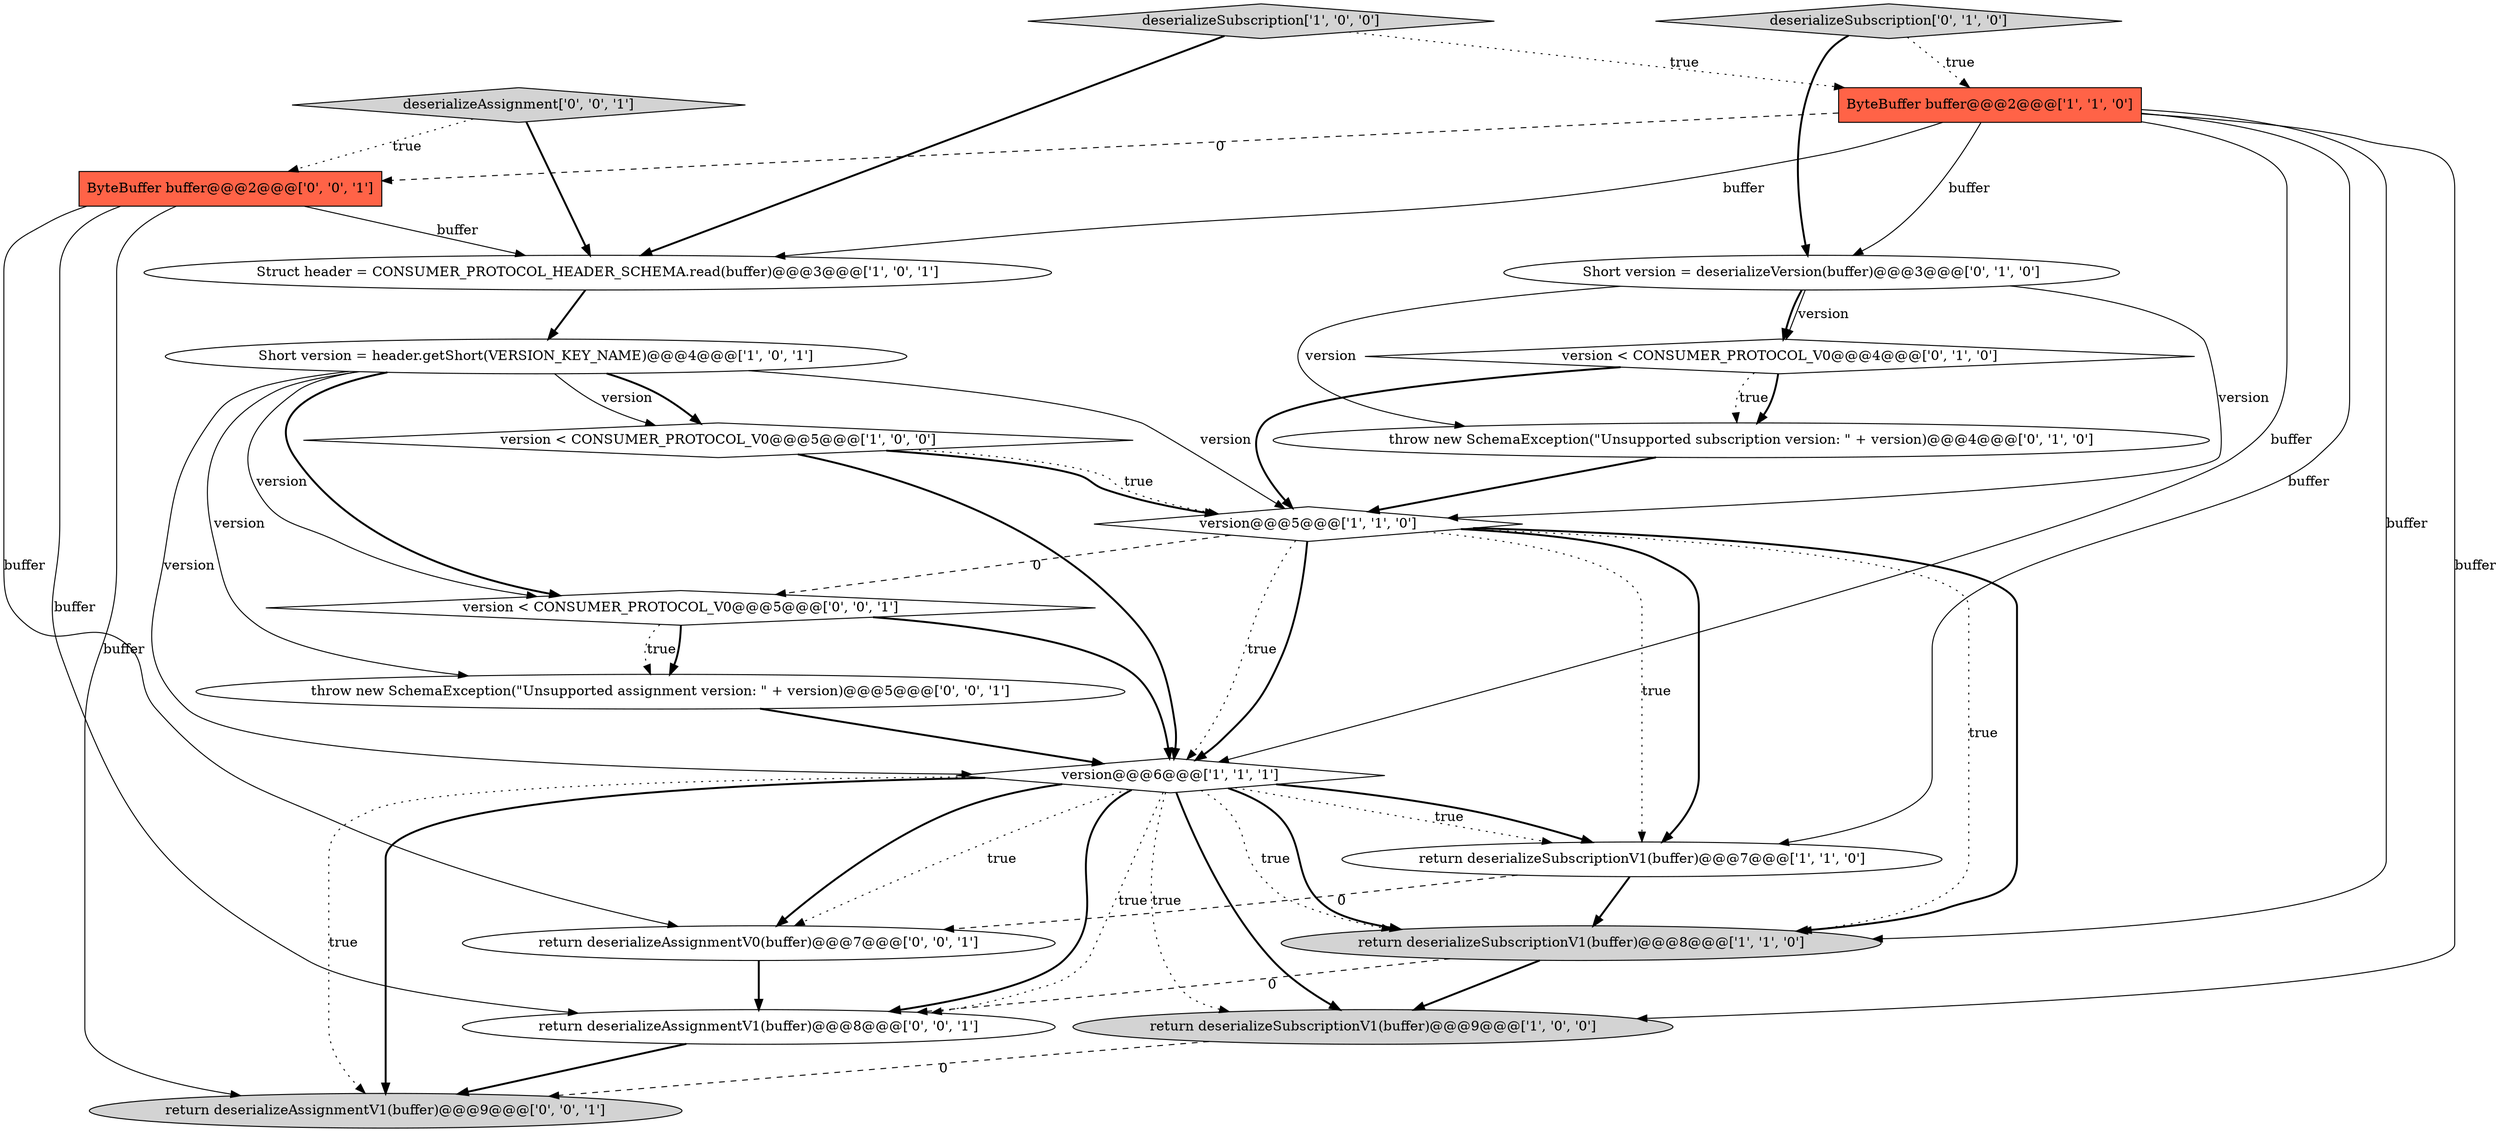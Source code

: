 digraph {
12 [style = filled, label = "throw new SchemaException(\"Unsupported subscription version: \" + version)@@@4@@@['0', '1', '0']", fillcolor = white, shape = ellipse image = "AAA0AAABBB2BBB"];
19 [style = filled, label = "deserializeAssignment['0', '0', '1']", fillcolor = lightgray, shape = diamond image = "AAA0AAABBB3BBB"];
17 [style = filled, label = "return deserializeAssignmentV1(buffer)@@@8@@@['0', '0', '1']", fillcolor = white, shape = ellipse image = "AAA0AAABBB3BBB"];
9 [style = filled, label = "return deserializeSubscriptionV1(buffer)@@@8@@@['1', '1', '0']", fillcolor = lightgray, shape = ellipse image = "AAA0AAABBB1BBB"];
0 [style = filled, label = "return deserializeSubscriptionV1(buffer)@@@7@@@['1', '1', '0']", fillcolor = white, shape = ellipse image = "AAA0AAABBB1BBB"];
5 [style = filled, label = "ByteBuffer buffer@@@2@@@['1', '1', '0']", fillcolor = tomato, shape = box image = "AAA0AAABBB1BBB"];
18 [style = filled, label = "ByteBuffer buffer@@@2@@@['0', '0', '1']", fillcolor = tomato, shape = box image = "AAA0AAABBB3BBB"];
13 [style = filled, label = "deserializeSubscription['0', '1', '0']", fillcolor = lightgray, shape = diamond image = "AAA0AAABBB2BBB"];
8 [style = filled, label = "Struct header = CONSUMER_PROTOCOL_HEADER_SCHEMA.read(buffer)@@@3@@@['1', '0', '1']", fillcolor = white, shape = ellipse image = "AAA0AAABBB1BBB"];
2 [style = filled, label = "version < CONSUMER_PROTOCOL_V0@@@5@@@['1', '0', '0']", fillcolor = white, shape = diamond image = "AAA0AAABBB1BBB"];
7 [style = filled, label = "return deserializeSubscriptionV1(buffer)@@@9@@@['1', '0', '0']", fillcolor = lightgray, shape = ellipse image = "AAA0AAABBB1BBB"];
4 [style = filled, label = "version@@@6@@@['1', '1', '1']", fillcolor = white, shape = diamond image = "AAA0AAABBB1BBB"];
3 [style = filled, label = "version@@@5@@@['1', '1', '0']", fillcolor = white, shape = diamond image = "AAA0AAABBB1BBB"];
11 [style = filled, label = "version < CONSUMER_PROTOCOL_V0@@@4@@@['0', '1', '0']", fillcolor = white, shape = diamond image = "AAA0AAABBB2BBB"];
15 [style = filled, label = "return deserializeAssignmentV0(buffer)@@@7@@@['0', '0', '1']", fillcolor = white, shape = ellipse image = "AAA0AAABBB3BBB"];
6 [style = filled, label = "deserializeSubscription['1', '0', '0']", fillcolor = lightgray, shape = diamond image = "AAA0AAABBB1BBB"];
14 [style = filled, label = "throw new SchemaException(\"Unsupported assignment version: \" + version)@@@5@@@['0', '0', '1']", fillcolor = white, shape = ellipse image = "AAA0AAABBB3BBB"];
16 [style = filled, label = "version < CONSUMER_PROTOCOL_V0@@@5@@@['0', '0', '1']", fillcolor = white, shape = diamond image = "AAA0AAABBB3BBB"];
20 [style = filled, label = "return deserializeAssignmentV1(buffer)@@@9@@@['0', '0', '1']", fillcolor = lightgray, shape = ellipse image = "AAA0AAABBB3BBB"];
10 [style = filled, label = "Short version = deserializeVersion(buffer)@@@3@@@['0', '1', '0']", fillcolor = white, shape = ellipse image = "AAA0AAABBB2BBB"];
1 [style = filled, label = "Short version = header.getShort(VERSION_KEY_NAME)@@@4@@@['1', '0', '1']", fillcolor = white, shape = ellipse image = "AAA0AAABBB1BBB"];
2->3 [style = dotted, label="true"];
4->9 [style = bold, label=""];
13->10 [style = bold, label=""];
0->9 [style = bold, label=""];
5->8 [style = solid, label="buffer"];
4->17 [style = bold, label=""];
5->0 [style = solid, label="buffer"];
5->9 [style = solid, label="buffer"];
2->3 [style = bold, label=""];
4->0 [style = dotted, label="true"];
11->12 [style = dotted, label="true"];
1->4 [style = solid, label="version"];
1->2 [style = solid, label="version"];
4->15 [style = bold, label=""];
4->20 [style = dotted, label="true"];
19->18 [style = dotted, label="true"];
4->7 [style = dotted, label="true"];
3->4 [style = dotted, label="true"];
0->15 [style = dashed, label="0"];
7->20 [style = dashed, label="0"];
13->5 [style = dotted, label="true"];
11->12 [style = bold, label=""];
4->15 [style = dotted, label="true"];
3->9 [style = dotted, label="true"];
5->10 [style = solid, label="buffer"];
9->7 [style = bold, label=""];
5->18 [style = dashed, label="0"];
2->4 [style = bold, label=""];
3->4 [style = bold, label=""];
4->7 [style = bold, label=""];
3->0 [style = bold, label=""];
1->3 [style = solid, label="version"];
4->0 [style = bold, label=""];
19->8 [style = bold, label=""];
3->9 [style = bold, label=""];
10->3 [style = solid, label="version"];
10->11 [style = solid, label="version"];
8->1 [style = bold, label=""];
18->20 [style = solid, label="buffer"];
15->17 [style = bold, label=""];
11->3 [style = bold, label=""];
1->16 [style = bold, label=""];
18->8 [style = solid, label="buffer"];
9->17 [style = dashed, label="0"];
6->8 [style = bold, label=""];
16->14 [style = dotted, label="true"];
4->20 [style = bold, label=""];
3->0 [style = dotted, label="true"];
18->15 [style = solid, label="buffer"];
1->16 [style = solid, label="version"];
16->14 [style = bold, label=""];
17->20 [style = bold, label=""];
1->2 [style = bold, label=""];
12->3 [style = bold, label=""];
5->4 [style = solid, label="buffer"];
10->12 [style = solid, label="version"];
1->14 [style = solid, label="version"];
16->4 [style = bold, label=""];
5->7 [style = solid, label="buffer"];
4->9 [style = dotted, label="true"];
4->17 [style = dotted, label="true"];
18->17 [style = solid, label="buffer"];
3->16 [style = dashed, label="0"];
6->5 [style = dotted, label="true"];
14->4 [style = bold, label=""];
10->11 [style = bold, label=""];
}

